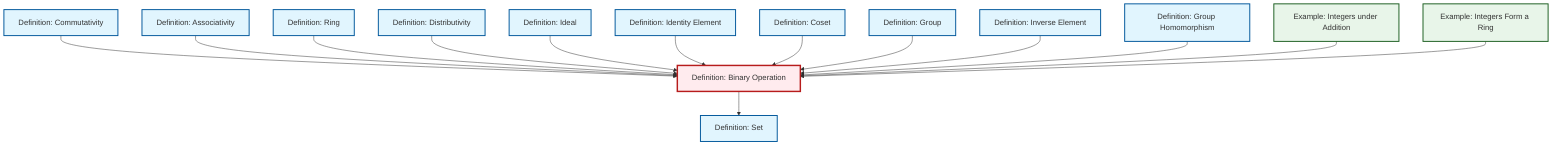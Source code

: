 graph TD
    classDef definition fill:#e1f5fe,stroke:#01579b,stroke-width:2px
    classDef theorem fill:#f3e5f5,stroke:#4a148c,stroke-width:2px
    classDef axiom fill:#fff3e0,stroke:#e65100,stroke-width:2px
    classDef example fill:#e8f5e9,stroke:#1b5e20,stroke-width:2px
    classDef current fill:#ffebee,stroke:#b71c1c,stroke-width:3px
    def-commutativity["Definition: Commutativity"]:::definition
    def-identity-element["Definition: Identity Element"]:::definition
    ex-integers-ring["Example: Integers Form a Ring"]:::example
    def-inverse-element["Definition: Inverse Element"]:::definition
    def-distributivity["Definition: Distributivity"]:::definition
    def-homomorphism["Definition: Group Homomorphism"]:::definition
    def-coset["Definition: Coset"]:::definition
    def-ring["Definition: Ring"]:::definition
    ex-integers-addition["Example: Integers under Addition"]:::example
    def-binary-operation["Definition: Binary Operation"]:::definition
    def-ideal["Definition: Ideal"]:::definition
    def-associativity["Definition: Associativity"]:::definition
    def-group["Definition: Group"]:::definition
    def-set["Definition: Set"]:::definition
    def-commutativity --> def-binary-operation
    def-associativity --> def-binary-operation
    def-ring --> def-binary-operation
    def-distributivity --> def-binary-operation
    def-ideal --> def-binary-operation
    def-identity-element --> def-binary-operation
    def-coset --> def-binary-operation
    def-group --> def-binary-operation
    def-inverse-element --> def-binary-operation
    def-binary-operation --> def-set
    def-homomorphism --> def-binary-operation
    ex-integers-addition --> def-binary-operation
    ex-integers-ring --> def-binary-operation
    class def-binary-operation current